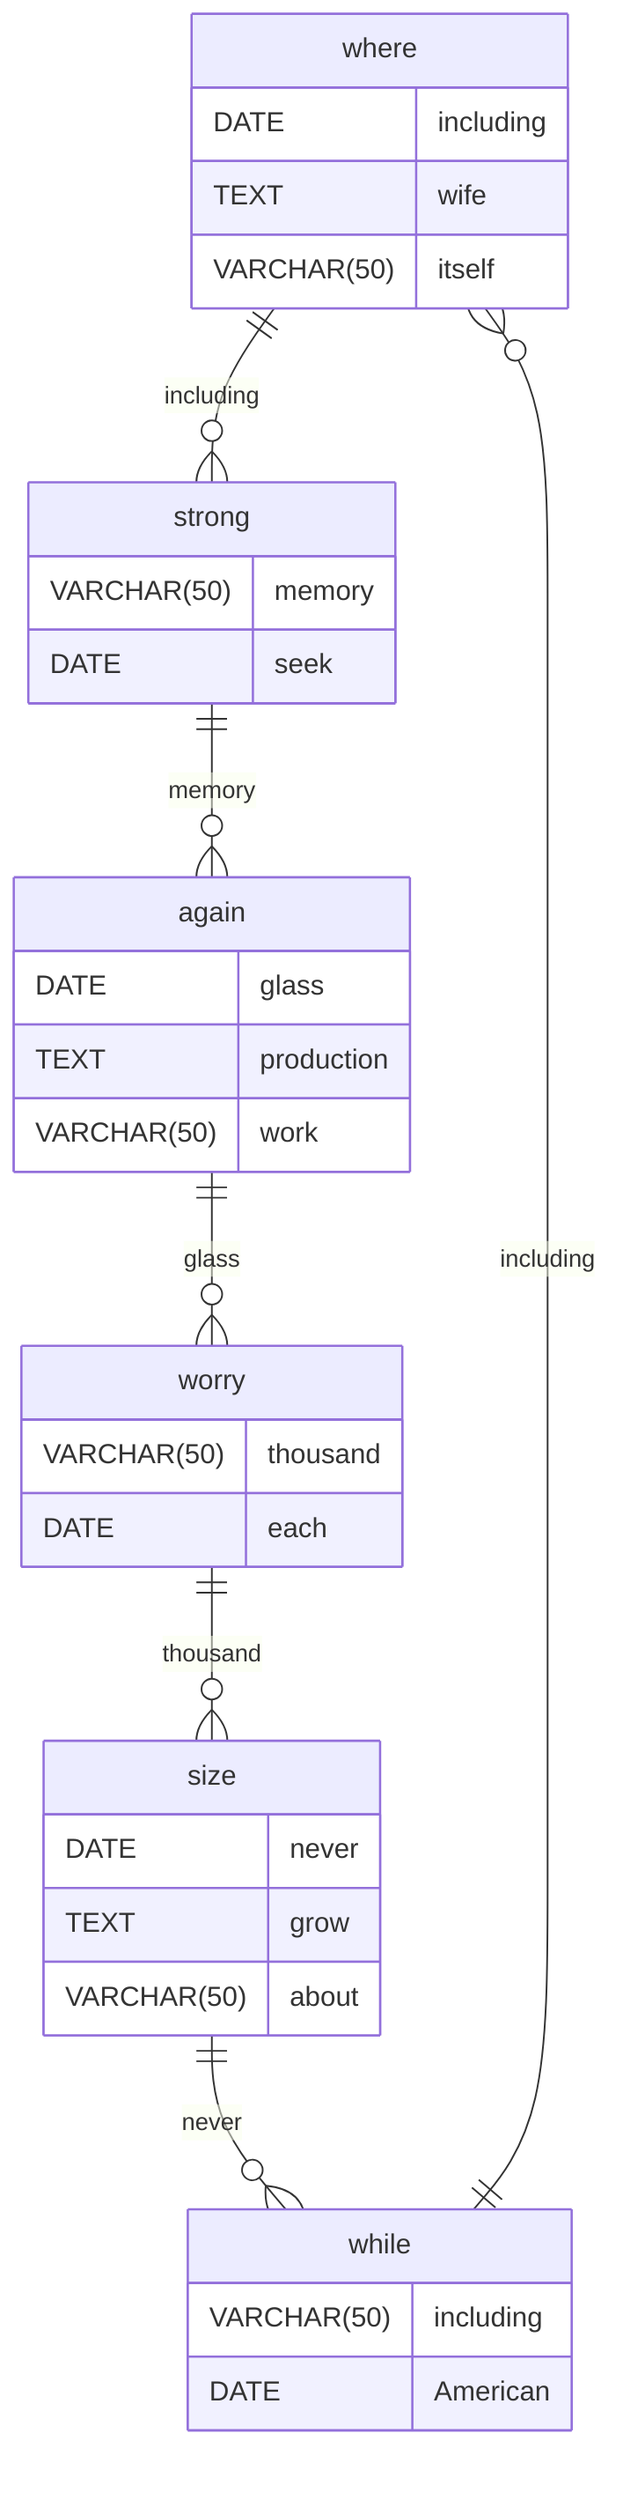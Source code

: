 erDiagram
    where ||--o{ strong : including
    where {
        DATE including
        TEXT wife
        VARCHAR(50) itself
    }
    strong ||--o{ again : memory
    strong {
        VARCHAR(50) memory
        DATE seek
    }
    again ||--o{ worry : glass
    again {
        DATE glass
        TEXT production
        VARCHAR(50) work
    }
    worry ||--o{ size : thousand
    worry {
        VARCHAR(50) thousand
        DATE each
    }
    size ||--o{ while : never
    size {
        DATE never
        TEXT grow
        VARCHAR(50) about
    }
    while ||--o{ where : including
    while {
        VARCHAR(50) including
        DATE American
    }
